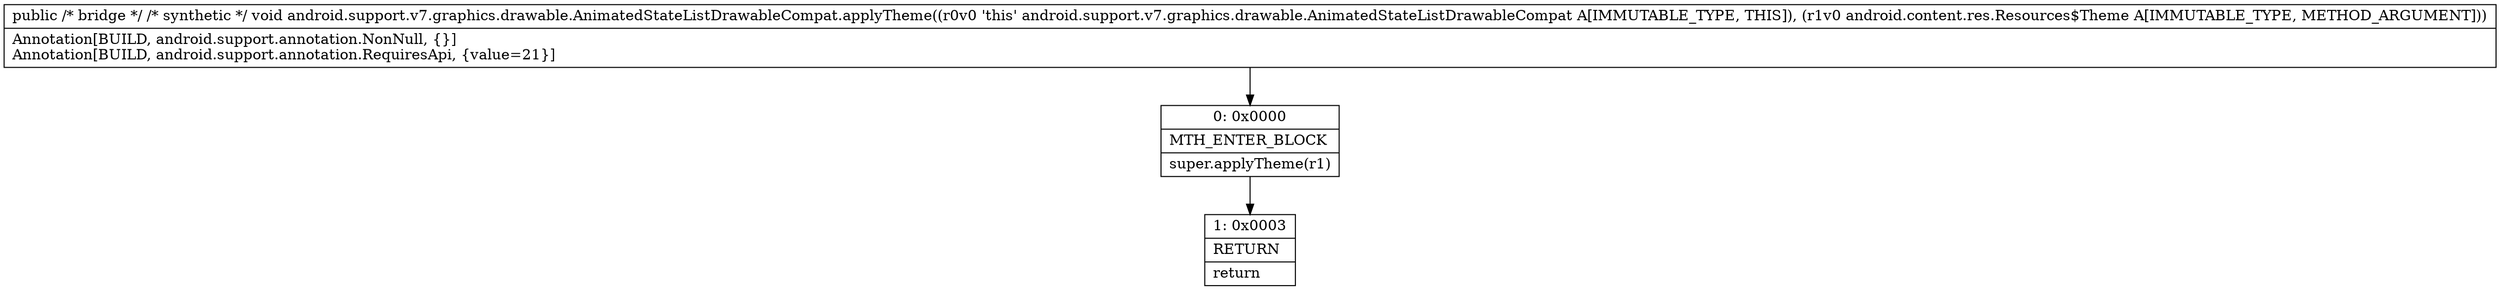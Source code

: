 digraph "CFG forandroid.support.v7.graphics.drawable.AnimatedStateListDrawableCompat.applyTheme(Landroid\/content\/res\/Resources$Theme;)V" {
Node_0 [shape=record,label="{0\:\ 0x0000|MTH_ENTER_BLOCK\l|super.applyTheme(r1)\l}"];
Node_1 [shape=record,label="{1\:\ 0x0003|RETURN\l|return\l}"];
MethodNode[shape=record,label="{public \/* bridge *\/ \/* synthetic *\/ void android.support.v7.graphics.drawable.AnimatedStateListDrawableCompat.applyTheme((r0v0 'this' android.support.v7.graphics.drawable.AnimatedStateListDrawableCompat A[IMMUTABLE_TYPE, THIS]), (r1v0 android.content.res.Resources$Theme A[IMMUTABLE_TYPE, METHOD_ARGUMENT]))  | Annotation[BUILD, android.support.annotation.NonNull, \{\}]\lAnnotation[BUILD, android.support.annotation.RequiresApi, \{value=21\}]\l}"];
MethodNode -> Node_0;
Node_0 -> Node_1;
}

